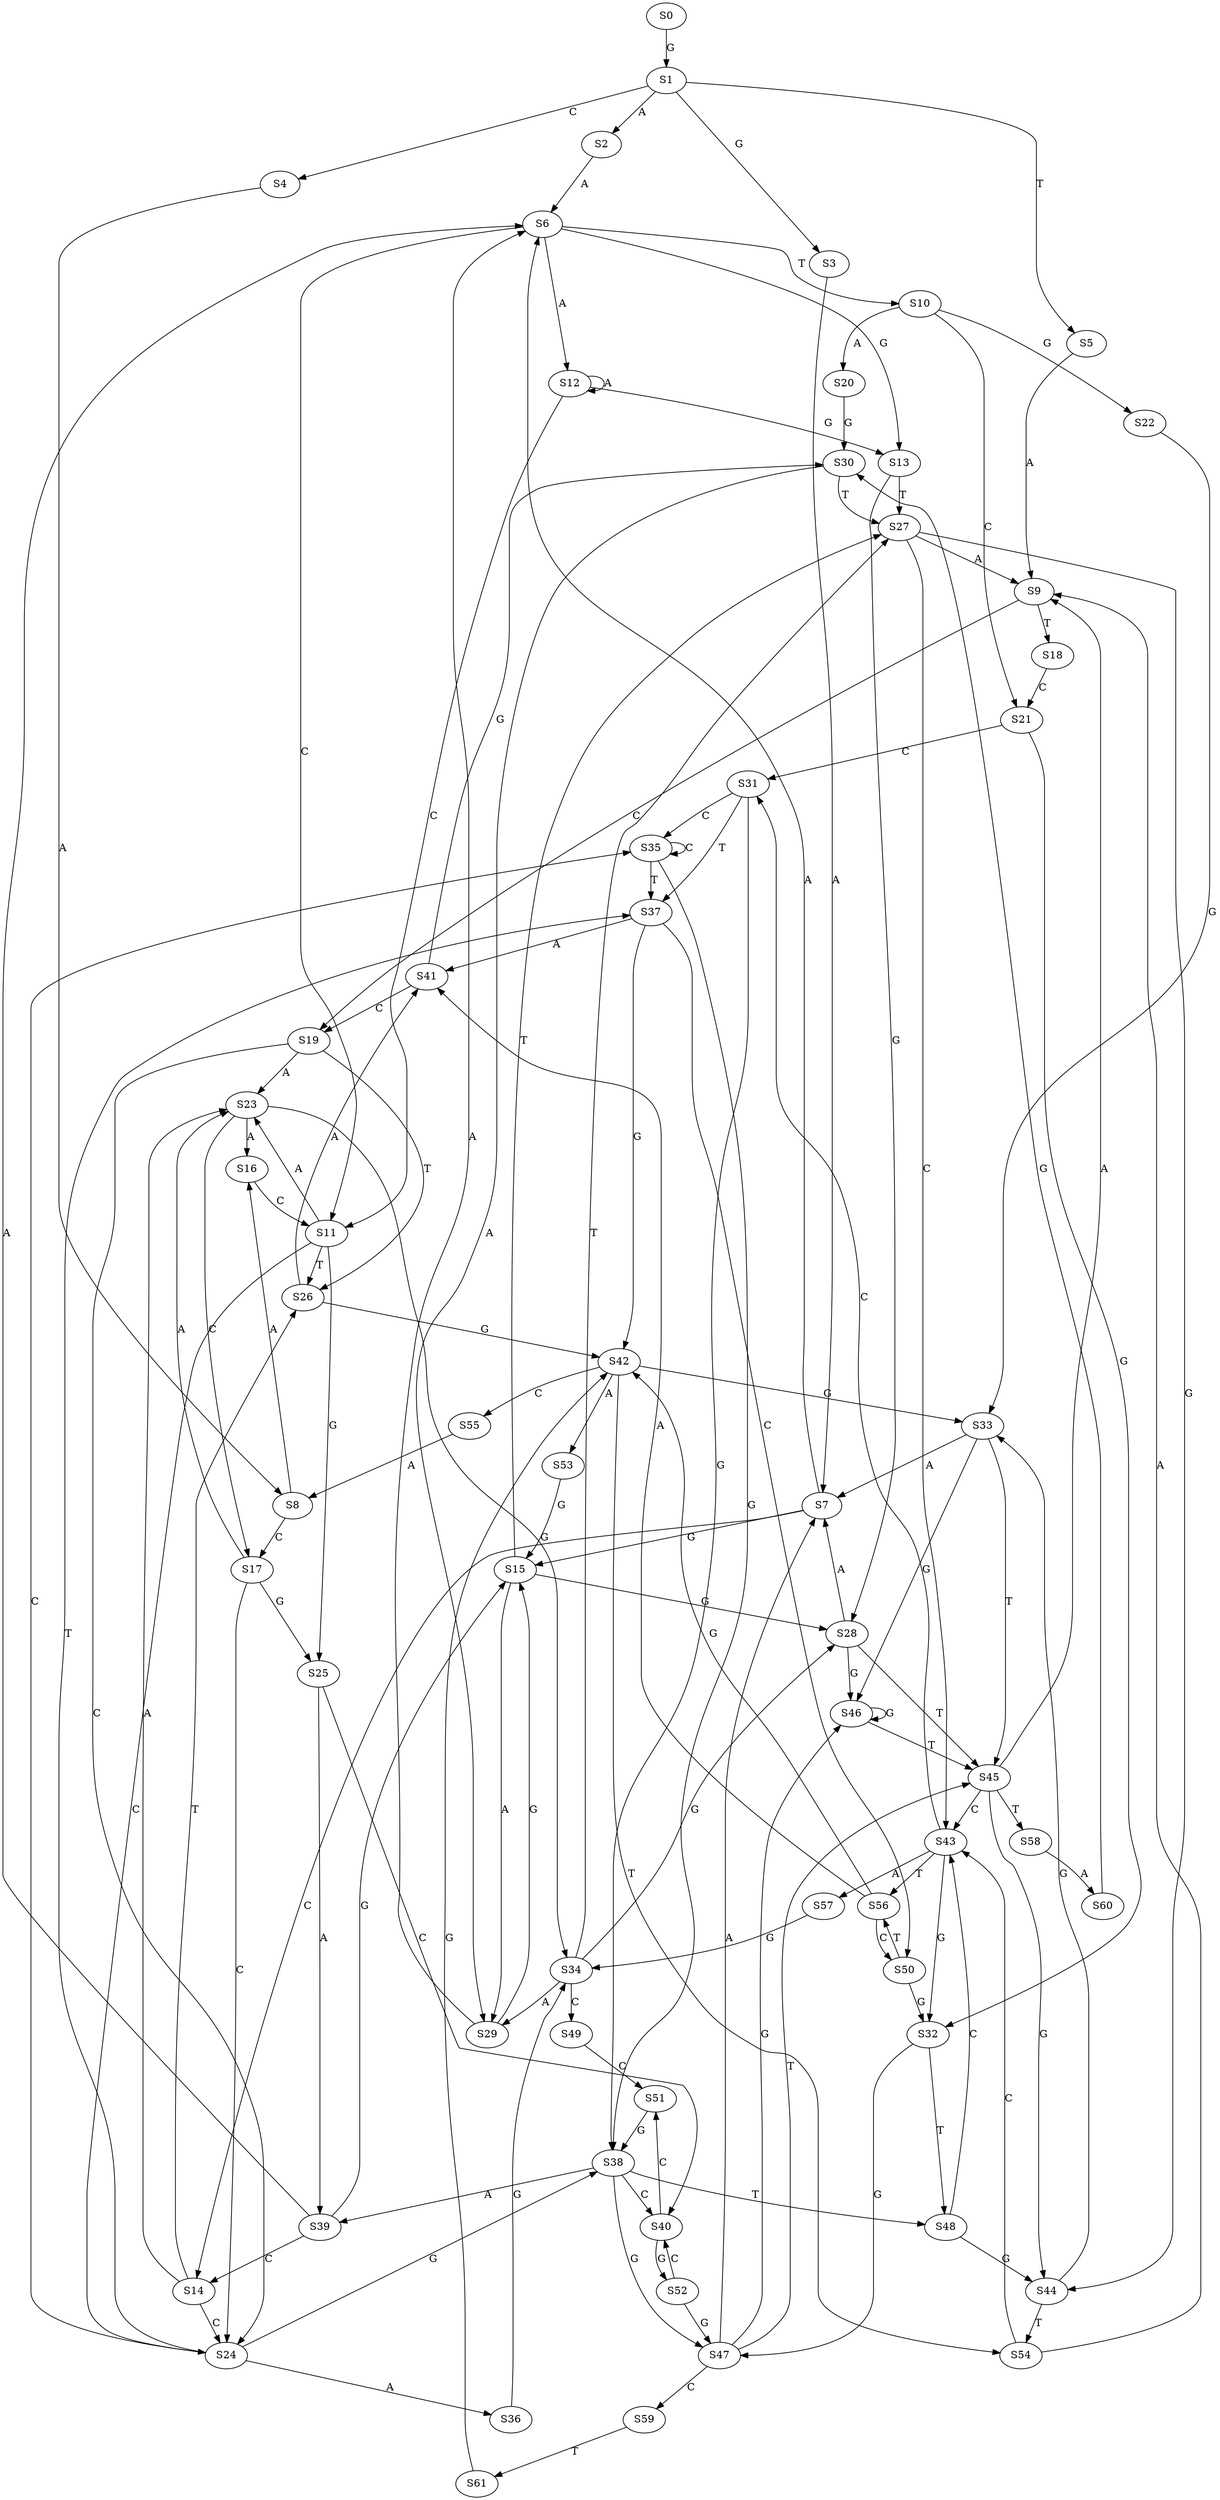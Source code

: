strict digraph  {
	S0 -> S1 [ label = G ];
	S1 -> S2 [ label = A ];
	S1 -> S3 [ label = G ];
	S1 -> S4 [ label = C ];
	S1 -> S5 [ label = T ];
	S2 -> S6 [ label = A ];
	S3 -> S7 [ label = A ];
	S4 -> S8 [ label = A ];
	S5 -> S9 [ label = A ];
	S6 -> S10 [ label = T ];
	S6 -> S11 [ label = C ];
	S6 -> S12 [ label = A ];
	S6 -> S13 [ label = G ];
	S7 -> S6 [ label = A ];
	S7 -> S14 [ label = C ];
	S7 -> S15 [ label = G ];
	S8 -> S16 [ label = A ];
	S8 -> S17 [ label = C ];
	S9 -> S18 [ label = T ];
	S9 -> S19 [ label = C ];
	S10 -> S20 [ label = A ];
	S10 -> S21 [ label = C ];
	S10 -> S22 [ label = G ];
	S11 -> S23 [ label = A ];
	S11 -> S24 [ label = C ];
	S11 -> S25 [ label = G ];
	S11 -> S26 [ label = T ];
	S12 -> S13 [ label = G ];
	S12 -> S11 [ label = C ];
	S12 -> S12 [ label = A ];
	S13 -> S27 [ label = T ];
	S13 -> S28 [ label = G ];
	S14 -> S26 [ label = T ];
	S14 -> S24 [ label = C ];
	S14 -> S23 [ label = A ];
	S15 -> S27 [ label = T ];
	S15 -> S29 [ label = A ];
	S15 -> S28 [ label = G ];
	S16 -> S11 [ label = C ];
	S17 -> S24 [ label = C ];
	S17 -> S23 [ label = A ];
	S17 -> S25 [ label = G ];
	S18 -> S21 [ label = C ];
	S19 -> S24 [ label = C ];
	S19 -> S26 [ label = T ];
	S19 -> S23 [ label = A ];
	S20 -> S30 [ label = G ];
	S21 -> S31 [ label = C ];
	S21 -> S32 [ label = G ];
	S22 -> S33 [ label = G ];
	S23 -> S34 [ label = G ];
	S23 -> S17 [ label = C ];
	S23 -> S16 [ label = A ];
	S24 -> S35 [ label = C ];
	S24 -> S36 [ label = A ];
	S24 -> S37 [ label = T ];
	S24 -> S38 [ label = G ];
	S25 -> S39 [ label = A ];
	S25 -> S40 [ label = C ];
	S26 -> S41 [ label = A ];
	S26 -> S42 [ label = G ];
	S27 -> S9 [ label = A ];
	S27 -> S43 [ label = C ];
	S27 -> S44 [ label = G ];
	S28 -> S7 [ label = A ];
	S28 -> S45 [ label = T ];
	S28 -> S46 [ label = G ];
	S29 -> S6 [ label = A ];
	S29 -> S15 [ label = G ];
	S30 -> S27 [ label = T ];
	S30 -> S29 [ label = A ];
	S31 -> S35 [ label = C ];
	S31 -> S37 [ label = T ];
	S31 -> S38 [ label = G ];
	S32 -> S47 [ label = G ];
	S32 -> S48 [ label = T ];
	S33 -> S45 [ label = T ];
	S33 -> S46 [ label = G ];
	S33 -> S7 [ label = A ];
	S34 -> S28 [ label = G ];
	S34 -> S27 [ label = T ];
	S34 -> S49 [ label = C ];
	S34 -> S29 [ label = A ];
	S35 -> S38 [ label = G ];
	S35 -> S35 [ label = C ];
	S35 -> S37 [ label = T ];
	S36 -> S34 [ label = G ];
	S37 -> S41 [ label = A ];
	S37 -> S42 [ label = G ];
	S37 -> S50 [ label = C ];
	S38 -> S39 [ label = A ];
	S38 -> S48 [ label = T ];
	S38 -> S47 [ label = G ];
	S38 -> S40 [ label = C ];
	S39 -> S6 [ label = A ];
	S39 -> S14 [ label = C ];
	S39 -> S15 [ label = G ];
	S40 -> S51 [ label = C ];
	S40 -> S52 [ label = G ];
	S41 -> S30 [ label = G ];
	S41 -> S19 [ label = C ];
	S42 -> S53 [ label = A ];
	S42 -> S54 [ label = T ];
	S42 -> S55 [ label = C ];
	S42 -> S33 [ label = G ];
	S43 -> S56 [ label = T ];
	S43 -> S32 [ label = G ];
	S43 -> S57 [ label = A ];
	S43 -> S31 [ label = C ];
	S44 -> S54 [ label = T ];
	S44 -> S33 [ label = G ];
	S45 -> S9 [ label = A ];
	S45 -> S44 [ label = G ];
	S45 -> S43 [ label = C ];
	S45 -> S58 [ label = T ];
	S46 -> S45 [ label = T ];
	S46 -> S46 [ label = G ];
	S47 -> S7 [ label = A ];
	S47 -> S46 [ label = G ];
	S47 -> S59 [ label = C ];
	S47 -> S45 [ label = T ];
	S48 -> S43 [ label = C ];
	S48 -> S44 [ label = G ];
	S49 -> S51 [ label = C ];
	S50 -> S56 [ label = T ];
	S50 -> S32 [ label = G ];
	S51 -> S38 [ label = G ];
	S52 -> S47 [ label = G ];
	S52 -> S40 [ label = C ];
	S53 -> S15 [ label = G ];
	S54 -> S43 [ label = C ];
	S54 -> S9 [ label = A ];
	S55 -> S8 [ label = A ];
	S56 -> S42 [ label = G ];
	S56 -> S50 [ label = C ];
	S56 -> S41 [ label = A ];
	S57 -> S34 [ label = G ];
	S58 -> S60 [ label = A ];
	S59 -> S61 [ label = T ];
	S60 -> S30 [ label = G ];
	S61 -> S42 [ label = G ];
}
